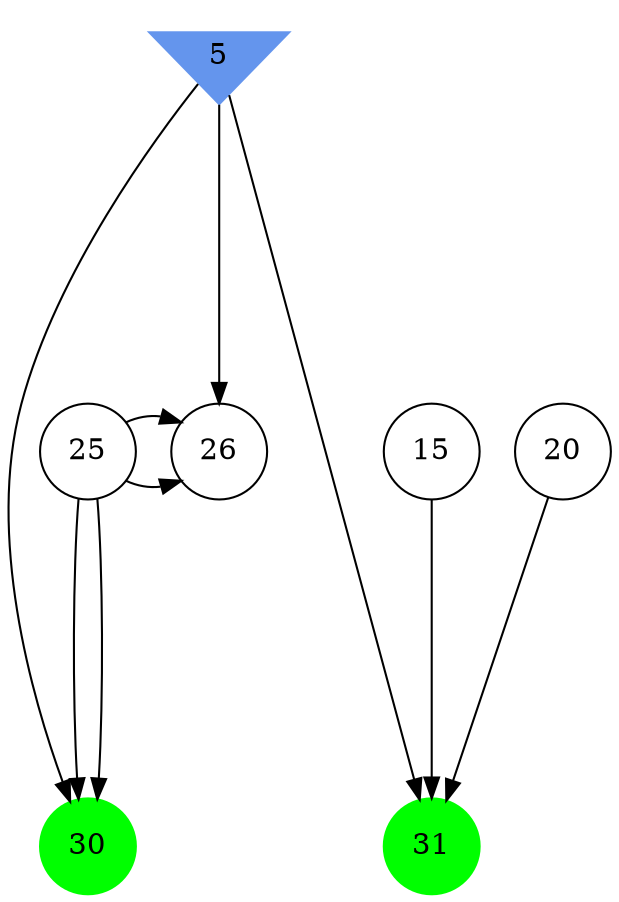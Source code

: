 digraph brain {
	ranksep=2.0;
	5 [shape=invtriangle,style=filled,color=cornflowerblue];
	15 [shape=circle,color=black];
	20 [shape=circle,color=black];
	25 [shape=circle,color=black];
	26 [shape=circle,color=black];
	30 [shape=circle,style=filled,color=green];
	31 [shape=circle,style=filled,color=green];
	5	->	26;
	5	->	30;
	25	->	26;
	25	->	30;
	25	->	26;
	25	->	30;
	15	->	31;
	20	->	31;
	5	->	31;
	{ rank=same; 5; }
	{ rank=same; 15; 20; 25; 26; }
	{ rank=same; 30; 31; }
}
